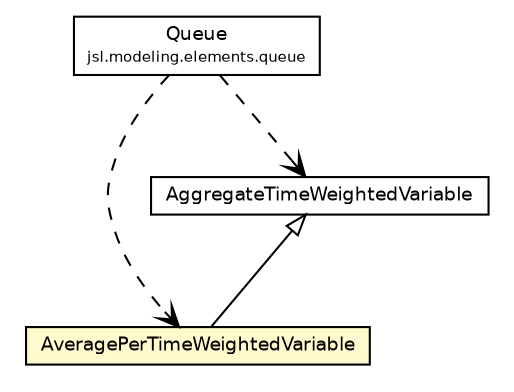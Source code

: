 #!/usr/local/bin/dot
#
# Class diagram 
# Generated by UMLGraph version 5.4 (http://www.umlgraph.org/)
#

digraph G {
	edge [fontname="Helvetica",fontsize=10,labelfontname="Helvetica",labelfontsize=10];
	node [fontname="Helvetica",fontsize=10,shape=plaintext];
	nodesep=0.25;
	ranksep=0.5;
	// jsl.modeling.elements.queue.Queue
	c30603 [label=<<table title="jsl.modeling.elements.queue.Queue" border="0" cellborder="1" cellspacing="0" cellpadding="2" port="p" href="../queue/Queue.html">
		<tr><td><table border="0" cellspacing="0" cellpadding="1">
<tr><td align="center" balign="center"> Queue </td></tr>
<tr><td align="center" balign="center"><font point-size="7.0"> jsl.modeling.elements.queue </font></td></tr>
		</table></td></tr>
		</table>>, URL="../queue/Queue.html", fontname="Helvetica", fontcolor="black", fontsize=9.0];
	// jsl.modeling.elements.variable.AveragePerTimeWeightedVariable
	c30760 [label=<<table title="jsl.modeling.elements.variable.AveragePerTimeWeightedVariable" border="0" cellborder="1" cellspacing="0" cellpadding="2" port="p" bgcolor="lemonChiffon" href="./AveragePerTimeWeightedVariable.html">
		<tr><td><table border="0" cellspacing="0" cellpadding="1">
<tr><td align="center" balign="center"> AveragePerTimeWeightedVariable </td></tr>
		</table></td></tr>
		</table>>, URL="./AveragePerTimeWeightedVariable.html", fontname="Helvetica", fontcolor="black", fontsize=9.0];
	// jsl.modeling.elements.variable.AggregateTimeWeightedVariable
	c30761 [label=<<table title="jsl.modeling.elements.variable.AggregateTimeWeightedVariable" border="0" cellborder="1" cellspacing="0" cellpadding="2" port="p" href="./AggregateTimeWeightedVariable.html">
		<tr><td><table border="0" cellspacing="0" cellpadding="1">
<tr><td align="center" balign="center"> AggregateTimeWeightedVariable </td></tr>
		</table></td></tr>
		</table>>, URL="./AggregateTimeWeightedVariable.html", fontname="Helvetica", fontcolor="black", fontsize=9.0];
	//jsl.modeling.elements.variable.AveragePerTimeWeightedVariable extends jsl.modeling.elements.variable.AggregateTimeWeightedVariable
	c30761:p -> c30760:p [dir=back,arrowtail=empty];
	// jsl.modeling.elements.queue.Queue DEPEND jsl.modeling.elements.variable.AveragePerTimeWeightedVariable
	c30603:p -> c30760:p [taillabel="", label="", headlabel="", fontname="Helvetica", fontcolor="black", fontsize=10.0, color="black", arrowhead=open, style=dashed];
	// jsl.modeling.elements.queue.Queue DEPEND jsl.modeling.elements.variable.AggregateTimeWeightedVariable
	c30603:p -> c30761:p [taillabel="", label="", headlabel="", fontname="Helvetica", fontcolor="black", fontsize=10.0, color="black", arrowhead=open, style=dashed];
}

